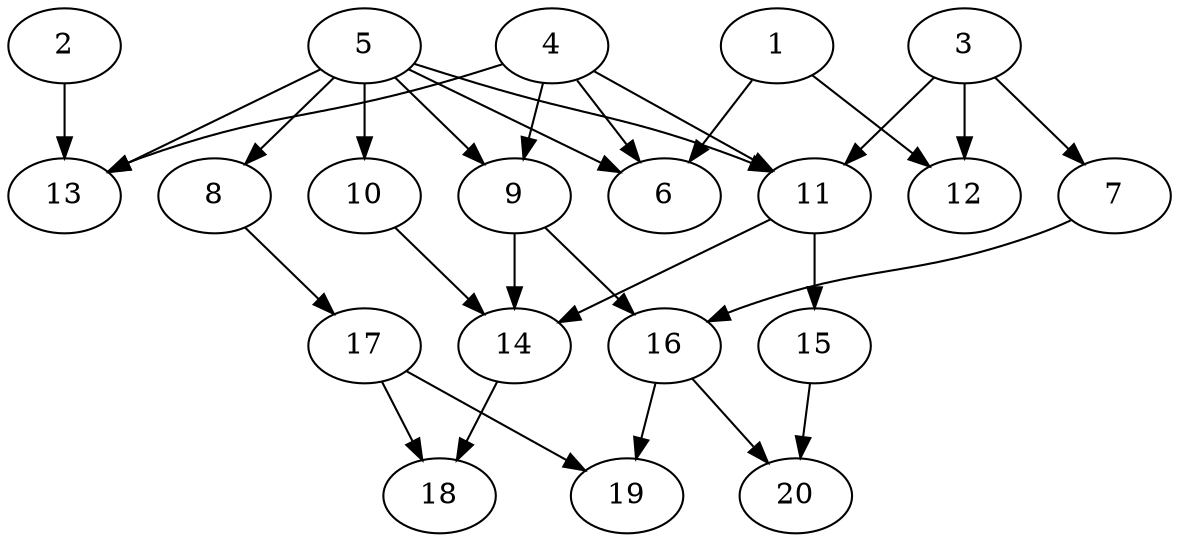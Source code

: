 // DAG automatically generated by daggen at Tue Jul 23 14:23:30 2019
// ./daggen --dot -n 20 --ccr 0.4 --fat 0.6 --regular 0.5 --density 0.6 --mindata 5242880 --maxdata 52428800 
digraph G {
  1 [size="107427840", alpha="0.03", expect_size="42971136"] 
  1 -> 6 [size ="42971136"]
  1 -> 12 [size ="42971136"]
  2 [size="129177600", alpha="0.03", expect_size="51671040"] 
  2 -> 13 [size ="51671040"]
  3 [size="118330880", alpha="0.05", expect_size="47332352"] 
  3 -> 7 [size ="47332352"]
  3 -> 11 [size ="47332352"]
  3 -> 12 [size ="47332352"]
  4 [size="109061120", alpha="0.01", expect_size="43624448"] 
  4 -> 6 [size ="43624448"]
  4 -> 9 [size ="43624448"]
  4 -> 11 [size ="43624448"]
  4 -> 13 [size ="43624448"]
  5 [size="62737920", alpha="0.14", expect_size="25095168"] 
  5 -> 6 [size ="25095168"]
  5 -> 8 [size ="25095168"]
  5 -> 9 [size ="25095168"]
  5 -> 10 [size ="25095168"]
  5 -> 11 [size ="25095168"]
  5 -> 13 [size ="25095168"]
  6 [size="93926400", alpha="0.03", expect_size="37570560"] 
  7 [size="100520960", alpha="0.14", expect_size="40208384"] 
  7 -> 16 [size ="40208384"]
  8 [size="39418880", alpha="0.10", expect_size="15767552"] 
  8 -> 17 [size ="15767552"]
  9 [size="117480960", alpha="0.06", expect_size="46992384"] 
  9 -> 14 [size ="46992384"]
  9 -> 16 [size ="46992384"]
  10 [size="39444480", alpha="0.10", expect_size="15777792"] 
  10 -> 14 [size ="15777792"]
  11 [size="43189760", alpha="0.01", expect_size="17275904"] 
  11 -> 14 [size ="17275904"]
  11 -> 15 [size ="17275904"]
  12 [size="59138560", alpha="0.12", expect_size="23655424"] 
  13 [size="78848000", alpha="0.16", expect_size="31539200"] 
  14 [size="108887040", alpha="0.04", expect_size="43554816"] 
  14 -> 18 [size ="43554816"]
  15 [size="113300480", alpha="0.09", expect_size="45320192"] 
  15 -> 20 [size ="45320192"]
  16 [size="78945280", alpha="0.02", expect_size="31578112"] 
  16 -> 19 [size ="31578112"]
  16 -> 20 [size ="31578112"]
  17 [size="98969600", alpha="0.00", expect_size="39587840"] 
  17 -> 18 [size ="39587840"]
  17 -> 19 [size ="39587840"]
  18 [size="61693440", alpha="0.18", expect_size="24677376"] 
  19 [size="119805440", alpha="0.16", expect_size="47922176"] 
  20 [size="37954560", alpha="0.12", expect_size="15181824"] 
}
